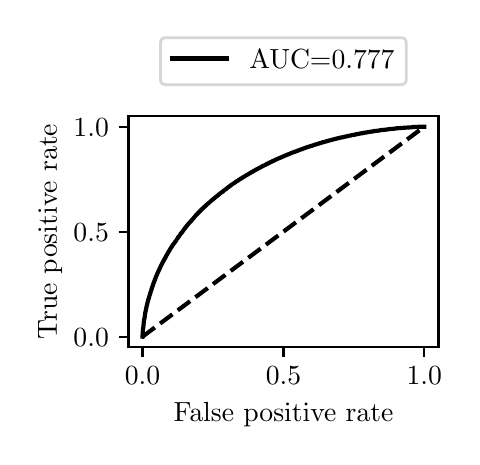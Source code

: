 \begingroup%
\makeatletter%
\begin{pgfpicture}%
\pgfpathrectangle{\pgfpointorigin}{\pgfqpoint{2.122in}{2.047in}}%
\pgfusepath{use as bounding box, clip}%
\begin{pgfscope}%
\pgfsetbuttcap%
\pgfsetmiterjoin%
\definecolor{currentfill}{rgb}{1.0,1.0,1.0}%
\pgfsetfillcolor{currentfill}%
\pgfsetlinewidth{0.0pt}%
\definecolor{currentstroke}{rgb}{1.0,1.0,1.0}%
\pgfsetstrokecolor{currentstroke}%
\pgfsetdash{}{0pt}%
\pgfpathmoveto{\pgfqpoint{0.0in}{0.0in}}%
\pgfpathlineto{\pgfqpoint{2.122in}{0.0in}}%
\pgfpathlineto{\pgfqpoint{2.122in}{2.047in}}%
\pgfpathlineto{\pgfqpoint{0.0in}{2.047in}}%
\pgfpathlineto{\pgfqpoint{0.0in}{0.0in}}%
\pgfpathclose%
\pgfusepath{fill}%
\end{pgfscope}%
\begin{pgfscope}%
\pgfsetbuttcap%
\pgfsetmiterjoin%
\definecolor{currentfill}{rgb}{1.0,1.0,1.0}%
\pgfsetfillcolor{currentfill}%
\pgfsetlinewidth{0.0pt}%
\definecolor{currentstroke}{rgb}{0.0,0.0,0.0}%
\pgfsetstrokecolor{currentstroke}%
\pgfsetstrokeopacity{0.0}%
\pgfsetdash{}{0pt}%
\pgfpathmoveto{\pgfqpoint{0.504in}{0.449in}}%
\pgfpathlineto{\pgfqpoint{2.054in}{0.449in}}%
\pgfpathlineto{\pgfqpoint{2.054in}{1.604in}}%
\pgfpathlineto{\pgfqpoint{0.504in}{1.604in}}%
\pgfpathlineto{\pgfqpoint{0.504in}{0.449in}}%
\pgfpathclose%
\pgfusepath{fill}%
\end{pgfscope}%
\begin{pgfscope}%
\pgfsetbuttcap%
\pgfsetroundjoin%
\definecolor{currentfill}{rgb}{0.0,0.0,0.0}%
\pgfsetfillcolor{currentfill}%
\pgfsetlinewidth{0.803pt}%
\definecolor{currentstroke}{rgb}{0.0,0.0,0.0}%
\pgfsetstrokecolor{currentstroke}%
\pgfsetdash{}{0pt}%
\pgfsys@defobject{currentmarker}{\pgfqpoint{0.0in}{-0.049in}}{\pgfqpoint{0.0in}{0.0in}}{%
\pgfpathmoveto{\pgfqpoint{0.0in}{0.0in}}%
\pgfpathlineto{\pgfqpoint{0.0in}{-0.049in}}%
\pgfusepath{stroke,fill}%
}%
\begin{pgfscope}%
\pgfsys@transformshift{0.574in}{0.449in}%
\pgfsys@useobject{currentmarker}{}%
\end{pgfscope}%
\end{pgfscope}%
\begin{pgfscope}%
\definecolor{textcolor}{rgb}{0.0,0.0,0.0}%
\pgfsetstrokecolor{textcolor}%
\pgfsetfillcolor{textcolor}%
\pgftext[x=0.574in,y=0.352in,,top]{\color{textcolor}\rmfamily\fontsize{10.0}{12.0}\selectfont \(\displaystyle {0.0}\)}%
\end{pgfscope}%
\begin{pgfscope}%
\pgfsetbuttcap%
\pgfsetroundjoin%
\definecolor{currentfill}{rgb}{0.0,0.0,0.0}%
\pgfsetfillcolor{currentfill}%
\pgfsetlinewidth{0.803pt}%
\definecolor{currentstroke}{rgb}{0.0,0.0,0.0}%
\pgfsetstrokecolor{currentstroke}%
\pgfsetdash{}{0pt}%
\pgfsys@defobject{currentmarker}{\pgfqpoint{0.0in}{-0.049in}}{\pgfqpoint{0.0in}{0.0in}}{%
\pgfpathmoveto{\pgfqpoint{0.0in}{0.0in}}%
\pgfpathlineto{\pgfqpoint{0.0in}{-0.049in}}%
\pgfusepath{stroke,fill}%
}%
\begin{pgfscope}%
\pgfsys@transformshift{1.279in}{0.449in}%
\pgfsys@useobject{currentmarker}{}%
\end{pgfscope}%
\end{pgfscope}%
\begin{pgfscope}%
\definecolor{textcolor}{rgb}{0.0,0.0,0.0}%
\pgfsetstrokecolor{textcolor}%
\pgfsetfillcolor{textcolor}%
\pgftext[x=1.279in,y=0.352in,,top]{\color{textcolor}\rmfamily\fontsize{10.0}{12.0}\selectfont \(\displaystyle {0.5}\)}%
\end{pgfscope}%
\begin{pgfscope}%
\pgfsetbuttcap%
\pgfsetroundjoin%
\definecolor{currentfill}{rgb}{0.0,0.0,0.0}%
\pgfsetfillcolor{currentfill}%
\pgfsetlinewidth{0.803pt}%
\definecolor{currentstroke}{rgb}{0.0,0.0,0.0}%
\pgfsetstrokecolor{currentstroke}%
\pgfsetdash{}{0pt}%
\pgfsys@defobject{currentmarker}{\pgfqpoint{0.0in}{-0.049in}}{\pgfqpoint{0.0in}{0.0in}}{%
\pgfpathmoveto{\pgfqpoint{0.0in}{0.0in}}%
\pgfpathlineto{\pgfqpoint{0.0in}{-0.049in}}%
\pgfusepath{stroke,fill}%
}%
\begin{pgfscope}%
\pgfsys@transformshift{1.983in}{0.449in}%
\pgfsys@useobject{currentmarker}{}%
\end{pgfscope}%
\end{pgfscope}%
\begin{pgfscope}%
\definecolor{textcolor}{rgb}{0.0,0.0,0.0}%
\pgfsetstrokecolor{textcolor}%
\pgfsetfillcolor{textcolor}%
\pgftext[x=1.983in,y=0.352in,,top]{\color{textcolor}\rmfamily\fontsize{10.0}{12.0}\selectfont \(\displaystyle {1.0}\)}%
\end{pgfscope}%
\begin{pgfscope}%
\definecolor{textcolor}{rgb}{0.0,0.0,0.0}%
\pgfsetstrokecolor{textcolor}%
\pgfsetfillcolor{textcolor}%
\pgftext[x=1.279in,y=0.173in,,top]{\color{textcolor}\rmfamily\fontsize{10.0}{12.0}\selectfont False positive rate}%
\end{pgfscope}%
\begin{pgfscope}%
\pgfsetbuttcap%
\pgfsetroundjoin%
\definecolor{currentfill}{rgb}{0.0,0.0,0.0}%
\pgfsetfillcolor{currentfill}%
\pgfsetlinewidth{0.803pt}%
\definecolor{currentstroke}{rgb}{0.0,0.0,0.0}%
\pgfsetstrokecolor{currentstroke}%
\pgfsetdash{}{0pt}%
\pgfsys@defobject{currentmarker}{\pgfqpoint{-0.049in}{0.0in}}{\pgfqpoint{-0.0in}{0.0in}}{%
\pgfpathmoveto{\pgfqpoint{-0.0in}{0.0in}}%
\pgfpathlineto{\pgfqpoint{-0.049in}{0.0in}}%
\pgfusepath{stroke,fill}%
}%
\begin{pgfscope}%
\pgfsys@transformshift{0.504in}{0.502in}%
\pgfsys@useobject{currentmarker}{}%
\end{pgfscope}%
\end{pgfscope}%
\begin{pgfscope}%
\definecolor{textcolor}{rgb}{0.0,0.0,0.0}%
\pgfsetstrokecolor{textcolor}%
\pgfsetfillcolor{textcolor}%
\pgftext[x=0.229in, y=0.454in, left, base]{\color{textcolor}\rmfamily\fontsize{10.0}{12.0}\selectfont \(\displaystyle {0.0}\)}%
\end{pgfscope}%
\begin{pgfscope}%
\pgfsetbuttcap%
\pgfsetroundjoin%
\definecolor{currentfill}{rgb}{0.0,0.0,0.0}%
\pgfsetfillcolor{currentfill}%
\pgfsetlinewidth{0.803pt}%
\definecolor{currentstroke}{rgb}{0.0,0.0,0.0}%
\pgfsetstrokecolor{currentstroke}%
\pgfsetdash{}{0pt}%
\pgfsys@defobject{currentmarker}{\pgfqpoint{-0.049in}{0.0in}}{\pgfqpoint{-0.0in}{0.0in}}{%
\pgfpathmoveto{\pgfqpoint{-0.0in}{0.0in}}%
\pgfpathlineto{\pgfqpoint{-0.049in}{0.0in}}%
\pgfusepath{stroke,fill}%
}%
\begin{pgfscope}%
\pgfsys@transformshift{0.504in}{1.027in}%
\pgfsys@useobject{currentmarker}{}%
\end{pgfscope}%
\end{pgfscope}%
\begin{pgfscope}%
\definecolor{textcolor}{rgb}{0.0,0.0,0.0}%
\pgfsetstrokecolor{textcolor}%
\pgfsetfillcolor{textcolor}%
\pgftext[x=0.229in, y=0.979in, left, base]{\color{textcolor}\rmfamily\fontsize{10.0}{12.0}\selectfont \(\displaystyle {0.5}\)}%
\end{pgfscope}%
\begin{pgfscope}%
\pgfsetbuttcap%
\pgfsetroundjoin%
\definecolor{currentfill}{rgb}{0.0,0.0,0.0}%
\pgfsetfillcolor{currentfill}%
\pgfsetlinewidth{0.803pt}%
\definecolor{currentstroke}{rgb}{0.0,0.0,0.0}%
\pgfsetstrokecolor{currentstroke}%
\pgfsetdash{}{0pt}%
\pgfsys@defobject{currentmarker}{\pgfqpoint{-0.049in}{0.0in}}{\pgfqpoint{-0.0in}{0.0in}}{%
\pgfpathmoveto{\pgfqpoint{-0.0in}{0.0in}}%
\pgfpathlineto{\pgfqpoint{-0.049in}{0.0in}}%
\pgfusepath{stroke,fill}%
}%
\begin{pgfscope}%
\pgfsys@transformshift{0.504in}{1.552in}%
\pgfsys@useobject{currentmarker}{}%
\end{pgfscope}%
\end{pgfscope}%
\begin{pgfscope}%
\definecolor{textcolor}{rgb}{0.0,0.0,0.0}%
\pgfsetstrokecolor{textcolor}%
\pgfsetfillcolor{textcolor}%
\pgftext[x=0.229in, y=1.504in, left, base]{\color{textcolor}\rmfamily\fontsize{10.0}{12.0}\selectfont \(\displaystyle {1.0}\)}%
\end{pgfscope}%
\begin{pgfscope}%
\definecolor{textcolor}{rgb}{0.0,0.0,0.0}%
\pgfsetstrokecolor{textcolor}%
\pgfsetfillcolor{textcolor}%
\pgftext[x=0.173in,y=1.027in,,bottom,rotate=90.0]{\color{textcolor}\rmfamily\fontsize{10.0}{12.0}\selectfont True positive rate}%
\end{pgfscope}%
\begin{pgfscope}%
\pgfpathrectangle{\pgfqpoint{0.504in}{0.449in}}{\pgfqpoint{1.55in}{1.155in}}%
\pgfusepath{clip}%
\pgfsetbuttcap%
\pgfsetroundjoin%
\pgfsetlinewidth{1.506pt}%
\definecolor{currentstroke}{rgb}{0.0,0.0,0.0}%
\pgfsetstrokecolor{currentstroke}%
\pgfsetdash{{5.55pt}{2.4pt}}{0.0pt}%
\pgfpathmoveto{\pgfqpoint{0.574in}{0.502in}}%
\pgfpathlineto{\pgfqpoint{1.983in}{1.552in}}%
\pgfusepath{stroke}%
\end{pgfscope}%
\begin{pgfscope}%
\pgfpathrectangle{\pgfqpoint{0.504in}{0.449in}}{\pgfqpoint{1.55in}{1.155in}}%
\pgfusepath{clip}%
\pgfsetrectcap%
\pgfsetroundjoin%
\pgfsetlinewidth{1.506pt}%
\definecolor{currentstroke}{rgb}{0.0,0.0,0.0}%
\pgfsetstrokecolor{currentstroke}%
\pgfsetdash{}{0pt}%
\pgfpathmoveto{\pgfqpoint{0.574in}{0.502in}}%
\pgfpathlineto{\pgfqpoint{0.575in}{0.517in}}%
\pgfpathlineto{\pgfqpoint{0.575in}{0.519in}}%
\pgfpathlineto{\pgfqpoint{0.576in}{0.534in}}%
\pgfpathlineto{\pgfqpoint{0.576in}{0.535in}}%
\pgfpathlineto{\pgfqpoint{0.578in}{0.546in}}%
\pgfpathlineto{\pgfqpoint{0.578in}{0.547in}}%
\pgfpathlineto{\pgfqpoint{0.579in}{0.557in}}%
\pgfpathlineto{\pgfqpoint{0.579in}{0.558in}}%
\pgfpathlineto{\pgfqpoint{0.58in}{0.568in}}%
\pgfpathlineto{\pgfqpoint{0.58in}{0.569in}}%
\pgfpathlineto{\pgfqpoint{0.581in}{0.578in}}%
\pgfpathlineto{\pgfqpoint{0.581in}{0.579in}}%
\pgfpathlineto{\pgfqpoint{0.582in}{0.587in}}%
\pgfpathlineto{\pgfqpoint{0.583in}{0.588in}}%
\pgfpathlineto{\pgfqpoint{0.583in}{0.588in}}%
\pgfpathlineto{\pgfqpoint{0.585in}{0.6in}}%
\pgfpathlineto{\pgfqpoint{0.586in}{0.607in}}%
\pgfpathlineto{\pgfqpoint{0.586in}{0.609in}}%
\pgfpathlineto{\pgfqpoint{0.587in}{0.615in}}%
\pgfpathlineto{\pgfqpoint{0.587in}{0.616in}}%
\pgfpathlineto{\pgfqpoint{0.588in}{0.622in}}%
\pgfpathlineto{\pgfqpoint{0.588in}{0.623in}}%
\pgfpathlineto{\pgfqpoint{0.59in}{0.629in}}%
\pgfpathlineto{\pgfqpoint{0.59in}{0.63in}}%
\pgfpathlineto{\pgfqpoint{0.591in}{0.635in}}%
\pgfpathlineto{\pgfqpoint{0.591in}{0.636in}}%
\pgfpathlineto{\pgfqpoint{0.592in}{0.642in}}%
\pgfpathlineto{\pgfqpoint{0.592in}{0.643in}}%
\pgfpathlineto{\pgfqpoint{0.594in}{0.649in}}%
\pgfpathlineto{\pgfqpoint{0.594in}{0.65in}}%
\pgfpathlineto{\pgfqpoint{0.595in}{0.654in}}%
\pgfpathlineto{\pgfqpoint{0.595in}{0.655in}}%
\pgfpathlineto{\pgfqpoint{0.596in}{0.66in}}%
\pgfpathlineto{\pgfqpoint{0.596in}{0.661in}}%
\pgfpathlineto{\pgfqpoint{0.598in}{0.665in}}%
\pgfpathlineto{\pgfqpoint{0.598in}{0.666in}}%
\pgfpathlineto{\pgfqpoint{0.599in}{0.671in}}%
\pgfpathlineto{\pgfqpoint{0.599in}{0.672in}}%
\pgfpathlineto{\pgfqpoint{0.6in}{0.676in}}%
\pgfpathlineto{\pgfqpoint{0.601in}{0.678in}}%
\pgfpathlineto{\pgfqpoint{0.602in}{0.682in}}%
\pgfpathlineto{\pgfqpoint{0.602in}{0.683in}}%
\pgfpathlineto{\pgfqpoint{0.603in}{0.687in}}%
\pgfpathlineto{\pgfqpoint{0.604in}{0.688in}}%
\pgfpathlineto{\pgfqpoint{0.605in}{0.692in}}%
\pgfpathlineto{\pgfqpoint{0.605in}{0.693in}}%
\pgfpathlineto{\pgfqpoint{0.606in}{0.697in}}%
\pgfpathlineto{\pgfqpoint{0.606in}{0.698in}}%
\pgfpathlineto{\pgfqpoint{0.608in}{0.701in}}%
\pgfpathlineto{\pgfqpoint{0.608in}{0.703in}}%
\pgfpathlineto{\pgfqpoint{0.609in}{0.707in}}%
\pgfpathlineto{\pgfqpoint{0.609in}{0.708in}}%
\pgfpathlineto{\pgfqpoint{0.611in}{0.711in}}%
\pgfpathlineto{\pgfqpoint{0.611in}{0.713in}}%
\pgfpathlineto{\pgfqpoint{0.612in}{0.716in}}%
\pgfpathlineto{\pgfqpoint{0.612in}{0.718in}}%
\pgfpathlineto{\pgfqpoint{0.614in}{0.721in}}%
\pgfpathlineto{\pgfqpoint{0.614in}{0.722in}}%
\pgfpathlineto{\pgfqpoint{0.615in}{0.726in}}%
\pgfpathlineto{\pgfqpoint{0.615in}{0.727in}}%
\pgfpathlineto{\pgfqpoint{0.616in}{0.73in}}%
\pgfpathlineto{\pgfqpoint{0.617in}{0.731in}}%
\pgfpathlineto{\pgfqpoint{0.618in}{0.734in}}%
\pgfpathlineto{\pgfqpoint{0.618in}{0.736in}}%
\pgfpathlineto{\pgfqpoint{0.619in}{0.739in}}%
\pgfpathlineto{\pgfqpoint{0.62in}{0.74in}}%
\pgfpathlineto{\pgfqpoint{0.621in}{0.744in}}%
\pgfpathlineto{\pgfqpoint{0.621in}{0.745in}}%
\pgfpathlineto{\pgfqpoint{0.622in}{0.749in}}%
\pgfpathlineto{\pgfqpoint{0.623in}{0.75in}}%
\pgfpathlineto{\pgfqpoint{0.624in}{0.753in}}%
\pgfpathlineto{\pgfqpoint{0.624in}{0.754in}}%
\pgfpathlineto{\pgfqpoint{0.625in}{0.757in}}%
\pgfpathlineto{\pgfqpoint{0.626in}{0.758in}}%
\pgfpathlineto{\pgfqpoint{0.627in}{0.761in}}%
\pgfpathlineto{\pgfqpoint{0.627in}{0.762in}}%
\pgfpathlineto{\pgfqpoint{0.628in}{0.766in}}%
\pgfpathlineto{\pgfqpoint{0.629in}{0.767in}}%
\pgfpathlineto{\pgfqpoint{0.63in}{0.77in}}%
\pgfpathlineto{\pgfqpoint{0.63in}{0.771in}}%
\pgfpathlineto{\pgfqpoint{0.631in}{0.774in}}%
\pgfpathlineto{\pgfqpoint{0.632in}{0.775in}}%
\pgfpathlineto{\pgfqpoint{0.633in}{0.778in}}%
\pgfpathlineto{\pgfqpoint{0.633in}{0.779in}}%
\pgfpathlineto{\pgfqpoint{0.634in}{0.782in}}%
\pgfpathlineto{\pgfqpoint{0.635in}{0.784in}}%
\pgfpathlineto{\pgfqpoint{0.636in}{0.786in}}%
\pgfpathlineto{\pgfqpoint{0.636in}{0.787in}}%
\pgfpathlineto{\pgfqpoint{0.637in}{0.79in}}%
\pgfpathlineto{\pgfqpoint{0.638in}{0.791in}}%
\pgfpathlineto{\pgfqpoint{0.639in}{0.794in}}%
\pgfpathlineto{\pgfqpoint{0.639in}{0.795in}}%
\pgfpathlineto{\pgfqpoint{0.64in}{0.798in}}%
\pgfpathlineto{\pgfqpoint{0.641in}{0.799in}}%
\pgfpathlineto{\pgfqpoint{0.642in}{0.802in}}%
\pgfpathlineto{\pgfqpoint{0.642in}{0.803in}}%
\pgfpathlineto{\pgfqpoint{0.644in}{0.806in}}%
\pgfpathlineto{\pgfqpoint{0.644in}{0.807in}}%
\pgfpathlineto{\pgfqpoint{0.645in}{0.81in}}%
\pgfpathlineto{\pgfqpoint{0.646in}{0.811in}}%
\pgfpathlineto{\pgfqpoint{0.647in}{0.813in}}%
\pgfpathlineto{\pgfqpoint{0.647in}{0.814in}}%
\pgfpathlineto{\pgfqpoint{0.648in}{0.817in}}%
\pgfpathlineto{\pgfqpoint{0.649in}{0.818in}}%
\pgfpathlineto{\pgfqpoint{0.65in}{0.821in}}%
\pgfpathlineto{\pgfqpoint{0.65in}{0.822in}}%
\pgfpathlineto{\pgfqpoint{0.652in}{0.824in}}%
\pgfpathlineto{\pgfqpoint{0.652in}{0.825in}}%
\pgfpathlineto{\pgfqpoint{0.653in}{0.828in}}%
\pgfpathlineto{\pgfqpoint{0.654in}{0.829in}}%
\pgfpathlineto{\pgfqpoint{0.654in}{0.829in}}%
\pgfpathlineto{\pgfqpoint{0.656in}{0.835in}}%
\pgfpathlineto{\pgfqpoint{0.657in}{0.836in}}%
\pgfpathlineto{\pgfqpoint{0.658in}{0.838in}}%
\pgfpathlineto{\pgfqpoint{0.658in}{0.839in}}%
\pgfpathlineto{\pgfqpoint{0.66in}{0.842in}}%
\pgfpathlineto{\pgfqpoint{0.66in}{0.843in}}%
\pgfpathlineto{\pgfqpoint{0.661in}{0.845in}}%
\pgfpathlineto{\pgfqpoint{0.662in}{0.846in}}%
\pgfpathlineto{\pgfqpoint{0.663in}{0.849in}}%
\pgfpathlineto{\pgfqpoint{0.663in}{0.85in}}%
\pgfpathlineto{\pgfqpoint{0.664in}{0.852in}}%
\pgfpathlineto{\pgfqpoint{0.665in}{0.853in}}%
\pgfpathlineto{\pgfqpoint{0.666in}{0.856in}}%
\pgfpathlineto{\pgfqpoint{0.666in}{0.856in}}%
\pgfpathlineto{\pgfqpoint{0.667in}{0.857in}}%
\pgfpathlineto{\pgfqpoint{0.668in}{0.859in}}%
\pgfpathlineto{\pgfqpoint{0.668in}{0.86in}}%
\pgfpathlineto{\pgfqpoint{0.67in}{0.863in}}%
\pgfpathlineto{\pgfqpoint{0.67in}{0.864in}}%
\pgfpathlineto{\pgfqpoint{0.671in}{0.866in}}%
\pgfpathlineto{\pgfqpoint{0.672in}{0.867in}}%
\pgfpathlineto{\pgfqpoint{0.672in}{0.867in}}%
\pgfpathlineto{\pgfqpoint{0.673in}{0.869in}}%
\pgfpathlineto{\pgfqpoint{0.673in}{0.87in}}%
\pgfpathlineto{\pgfqpoint{0.675in}{0.873in}}%
\pgfpathlineto{\pgfqpoint{0.675in}{0.874in}}%
\pgfpathlineto{\pgfqpoint{0.676in}{0.876in}}%
\pgfpathlineto{\pgfqpoint{0.677in}{0.877in}}%
\pgfpathlineto{\pgfqpoint{0.678in}{0.879in}}%
\pgfpathlineto{\pgfqpoint{0.679in}{0.88in}}%
\pgfpathlineto{\pgfqpoint{0.68in}{0.882in}}%
\pgfpathlineto{\pgfqpoint{0.68in}{0.883in}}%
\pgfpathlineto{\pgfqpoint{0.681in}{0.885in}}%
\pgfpathlineto{\pgfqpoint{0.681in}{0.885in}}%
\pgfpathlineto{\pgfqpoint{0.682in}{0.886in}}%
\pgfpathlineto{\pgfqpoint{0.683in}{0.888in}}%
\pgfpathlineto{\pgfqpoint{0.684in}{0.889in}}%
\pgfpathlineto{\pgfqpoint{0.685in}{0.891in}}%
\pgfpathlineto{\pgfqpoint{0.686in}{0.892in}}%
\pgfpathlineto{\pgfqpoint{0.687in}{0.894in}}%
\pgfpathlineto{\pgfqpoint{0.687in}{0.896in}}%
\pgfpathlineto{\pgfqpoint{0.689in}{0.898in}}%
\pgfpathlineto{\pgfqpoint{0.689in}{0.898in}}%
\pgfpathlineto{\pgfqpoint{0.691in}{0.901in}}%
\pgfpathlineto{\pgfqpoint{0.691in}{0.903in}}%
\pgfpathlineto{\pgfqpoint{0.692in}{0.905in}}%
\pgfpathlineto{\pgfqpoint{0.693in}{0.906in}}%
\pgfpathlineto{\pgfqpoint{0.694in}{0.908in}}%
\pgfpathlineto{\pgfqpoint{0.694in}{0.909in}}%
\pgfpathlineto{\pgfqpoint{0.696in}{0.911in}}%
\pgfpathlineto{\pgfqpoint{0.696in}{0.912in}}%
\pgfpathlineto{\pgfqpoint{0.697in}{0.914in}}%
\pgfpathlineto{\pgfqpoint{0.698in}{0.915in}}%
\pgfpathlineto{\pgfqpoint{0.699in}{0.917in}}%
\pgfpathlineto{\pgfqpoint{0.7in}{0.918in}}%
\pgfpathlineto{\pgfqpoint{0.701in}{0.92in}}%
\pgfpathlineto{\pgfqpoint{0.701in}{0.921in}}%
\pgfpathlineto{\pgfqpoint{0.703in}{0.923in}}%
\pgfpathlineto{\pgfqpoint{0.703in}{0.924in}}%
\pgfpathlineto{\pgfqpoint{0.704in}{0.926in}}%
\pgfpathlineto{\pgfqpoint{0.705in}{0.928in}}%
\pgfpathlineto{\pgfqpoint{0.706in}{0.929in}}%
\pgfpathlineto{\pgfqpoint{0.707in}{0.93in}}%
\pgfpathlineto{\pgfqpoint{0.708in}{0.932in}}%
\pgfpathlineto{\pgfqpoint{0.709in}{0.933in}}%
\pgfpathlineto{\pgfqpoint{0.71in}{0.935in}}%
\pgfpathlineto{\pgfqpoint{0.71in}{0.937in}}%
\pgfpathlineto{\pgfqpoint{0.712in}{0.938in}}%
\pgfpathlineto{\pgfqpoint{0.712in}{0.939in}}%
\pgfpathlineto{\pgfqpoint{0.713in}{0.941in}}%
\pgfpathlineto{\pgfqpoint{0.714in}{0.942in}}%
\pgfpathlineto{\pgfqpoint{0.715in}{0.944in}}%
\pgfpathlineto{\pgfqpoint{0.716in}{0.945in}}%
\pgfpathlineto{\pgfqpoint{0.717in}{0.947in}}%
\pgfpathlineto{\pgfqpoint{0.718in}{0.948in}}%
\pgfpathlineto{\pgfqpoint{0.719in}{0.95in}}%
\pgfpathlineto{\pgfqpoint{0.72in}{0.951in}}%
\pgfpathlineto{\pgfqpoint{0.721in}{0.952in}}%
\pgfpathlineto{\pgfqpoint{0.721in}{0.954in}}%
\pgfpathlineto{\pgfqpoint{0.722in}{0.955in}}%
\pgfpathlineto{\pgfqpoint{0.723in}{0.956in}}%
\pgfpathlineto{\pgfqpoint{0.724in}{0.958in}}%
\pgfpathlineto{\pgfqpoint{0.725in}{0.959in}}%
\pgfpathlineto{\pgfqpoint{0.726in}{0.961in}}%
\pgfpathlineto{\pgfqpoint{0.727in}{0.962in}}%
\pgfpathlineto{\pgfqpoint{0.728in}{0.964in}}%
\pgfpathlineto{\pgfqpoint{0.729in}{0.965in}}%
\pgfpathlineto{\pgfqpoint{0.73in}{0.966in}}%
\pgfpathlineto{\pgfqpoint{0.731in}{0.967in}}%
\pgfpathlineto{\pgfqpoint{0.733in}{0.97in}}%
\pgfpathlineto{\pgfqpoint{0.734in}{0.971in}}%
\pgfpathlineto{\pgfqpoint{0.735in}{0.973in}}%
\pgfpathlineto{\pgfqpoint{0.736in}{0.974in}}%
\pgfpathlineto{\pgfqpoint{0.737in}{0.976in}}%
\pgfpathlineto{\pgfqpoint{0.737in}{0.976in}}%
\pgfpathlineto{\pgfqpoint{0.738in}{0.977in}}%
\pgfpathlineto{\pgfqpoint{0.739in}{0.978in}}%
\pgfpathlineto{\pgfqpoint{0.74in}{0.979in}}%
\pgfpathlineto{\pgfqpoint{0.741in}{0.981in}}%
\pgfpathlineto{\pgfqpoint{0.742in}{0.982in}}%
\pgfpathlineto{\pgfqpoint{0.743in}{0.984in}}%
\pgfpathlineto{\pgfqpoint{0.743in}{0.985in}}%
\pgfpathlineto{\pgfqpoint{0.745in}{0.986in}}%
\pgfpathlineto{\pgfqpoint{0.745in}{0.988in}}%
\pgfpathlineto{\pgfqpoint{0.747in}{0.989in}}%
\pgfpathlineto{\pgfqpoint{0.747in}{0.99in}}%
\pgfpathlineto{\pgfqpoint{0.748in}{0.992in}}%
\pgfpathlineto{\pgfqpoint{0.749in}{0.993in}}%
\pgfpathlineto{\pgfqpoint{0.75in}{0.995in}}%
\pgfpathlineto{\pgfqpoint{0.751in}{0.996in}}%
\pgfpathlineto{\pgfqpoint{0.752in}{0.998in}}%
\pgfpathlineto{\pgfqpoint{0.753in}{0.999in}}%
\pgfpathlineto{\pgfqpoint{0.754in}{1.001in}}%
\pgfpathlineto{\pgfqpoint{0.755in}{1.002in}}%
\pgfpathlineto{\pgfqpoint{0.756in}{1.003in}}%
\pgfpathlineto{\pgfqpoint{0.757in}{1.004in}}%
\pgfpathlineto{\pgfqpoint{0.758in}{1.006in}}%
\pgfpathlineto{\pgfqpoint{0.759in}{1.007in}}%
\pgfpathlineto{\pgfqpoint{0.76in}{1.009in}}%
\pgfpathlineto{\pgfqpoint{0.76in}{1.01in}}%
\pgfpathlineto{\pgfqpoint{0.762in}{1.011in}}%
\pgfpathlineto{\pgfqpoint{0.762in}{1.012in}}%
\pgfpathlineto{\pgfqpoint{0.764in}{1.014in}}%
\pgfpathlineto{\pgfqpoint{0.764in}{1.015in}}%
\pgfpathlineto{\pgfqpoint{0.765in}{1.017in}}%
\pgfpathlineto{\pgfqpoint{0.766in}{1.018in}}%
\pgfpathlineto{\pgfqpoint{0.767in}{1.019in}}%
\pgfpathlineto{\pgfqpoint{0.768in}{1.02in}}%
\pgfpathlineto{\pgfqpoint{0.77in}{1.022in}}%
\pgfpathlineto{\pgfqpoint{0.771in}{1.023in}}%
\pgfpathlineto{\pgfqpoint{0.772in}{1.024in}}%
\pgfpathlineto{\pgfqpoint{0.772in}{1.025in}}%
\pgfpathlineto{\pgfqpoint{0.774in}{1.027in}}%
\pgfpathlineto{\pgfqpoint{0.775in}{1.028in}}%
\pgfpathlineto{\pgfqpoint{0.776in}{1.03in}}%
\pgfpathlineto{\pgfqpoint{0.776in}{1.031in}}%
\pgfpathlineto{\pgfqpoint{0.778in}{1.032in}}%
\pgfpathlineto{\pgfqpoint{0.778in}{1.033in}}%
\pgfpathlineto{\pgfqpoint{0.779in}{1.035in}}%
\pgfpathlineto{\pgfqpoint{0.78in}{1.036in}}%
\pgfpathlineto{\pgfqpoint{0.781in}{1.037in}}%
\pgfpathlineto{\pgfqpoint{0.782in}{1.038in}}%
\pgfpathlineto{\pgfqpoint{0.783in}{1.04in}}%
\pgfpathlineto{\pgfqpoint{0.784in}{1.041in}}%
\pgfpathlineto{\pgfqpoint{0.785in}{1.043in}}%
\pgfpathlineto{\pgfqpoint{0.786in}{1.044in}}%
\pgfpathlineto{\pgfqpoint{0.787in}{1.045in}}%
\pgfpathlineto{\pgfqpoint{0.788in}{1.046in}}%
\pgfpathlineto{\pgfqpoint{0.789in}{1.048in}}%
\pgfpathlineto{\pgfqpoint{0.79in}{1.049in}}%
\pgfpathlineto{\pgfqpoint{0.791in}{1.05in}}%
\pgfpathlineto{\pgfqpoint{0.792in}{1.051in}}%
\pgfpathlineto{\pgfqpoint{0.793in}{1.053in}}%
\pgfpathlineto{\pgfqpoint{0.794in}{1.054in}}%
\pgfpathlineto{\pgfqpoint{0.795in}{1.055in}}%
\pgfpathlineto{\pgfqpoint{0.796in}{1.056in}}%
\pgfpathlineto{\pgfqpoint{0.797in}{1.058in}}%
\pgfpathlineto{\pgfqpoint{0.798in}{1.059in}}%
\pgfpathlineto{\pgfqpoint{0.799in}{1.06in}}%
\pgfpathlineto{\pgfqpoint{0.8in}{1.061in}}%
\pgfpathlineto{\pgfqpoint{0.801in}{1.063in}}%
\pgfpathlineto{\pgfqpoint{0.802in}{1.064in}}%
\pgfpathlineto{\pgfqpoint{0.803in}{1.065in}}%
\pgfpathlineto{\pgfqpoint{0.804in}{1.066in}}%
\pgfpathlineto{\pgfqpoint{0.806in}{1.067in}}%
\pgfpathlineto{\pgfqpoint{0.806in}{1.069in}}%
\pgfpathlineto{\pgfqpoint{0.807in}{1.07in}}%
\pgfpathlineto{\pgfqpoint{0.808in}{1.071in}}%
\pgfpathlineto{\pgfqpoint{0.81in}{1.072in}}%
\pgfpathlineto{\pgfqpoint{0.81in}{1.073in}}%
\pgfpathlineto{\pgfqpoint{0.812in}{1.074in}}%
\pgfpathlineto{\pgfqpoint{0.813in}{1.076in}}%
\pgfpathlineto{\pgfqpoint{0.814in}{1.077in}}%
\pgfpathlineto{\pgfqpoint{0.815in}{1.078in}}%
\pgfpathlineto{\pgfqpoint{0.816in}{1.079in}}%
\pgfpathlineto{\pgfqpoint{0.817in}{1.08in}}%
\pgfpathlineto{\pgfqpoint{0.817in}{1.08in}}%
\pgfpathlineto{\pgfqpoint{0.818in}{1.082in}}%
\pgfpathlineto{\pgfqpoint{0.819in}{1.084in}}%
\pgfpathlineto{\pgfqpoint{0.821in}{1.085in}}%
\pgfpathlineto{\pgfqpoint{0.821in}{1.086in}}%
\pgfpathlineto{\pgfqpoint{0.823in}{1.087in}}%
\pgfpathlineto{\pgfqpoint{0.824in}{1.088in}}%
\pgfpathlineto{\pgfqpoint{0.825in}{1.089in}}%
\pgfpathlineto{\pgfqpoint{0.826in}{1.09in}}%
\pgfpathlineto{\pgfqpoint{0.827in}{1.092in}}%
\pgfpathlineto{\pgfqpoint{0.828in}{1.093in}}%
\pgfpathlineto{\pgfqpoint{0.829in}{1.094in}}%
\pgfpathlineto{\pgfqpoint{0.83in}{1.095in}}%
\pgfpathlineto{\pgfqpoint{0.831in}{1.097in}}%
\pgfpathlineto{\pgfqpoint{0.832in}{1.098in}}%
\pgfpathlineto{\pgfqpoint{0.833in}{1.099in}}%
\pgfpathlineto{\pgfqpoint{0.833in}{1.099in}}%
\pgfpathlineto{\pgfqpoint{0.834in}{1.1in}}%
\pgfpathlineto{\pgfqpoint{0.836in}{1.102in}}%
\pgfpathlineto{\pgfqpoint{0.836in}{1.103in}}%
\pgfpathlineto{\pgfqpoint{0.837in}{1.104in}}%
\pgfpathlineto{\pgfqpoint{0.838in}{1.105in}}%
\pgfpathlineto{\pgfqpoint{0.84in}{1.106in}}%
\pgfpathlineto{\pgfqpoint{0.84in}{1.108in}}%
\pgfpathlineto{\pgfqpoint{0.841in}{1.109in}}%
\pgfpathlineto{\pgfqpoint{0.842in}{1.11in}}%
\pgfpathlineto{\pgfqpoint{0.844in}{1.111in}}%
\pgfpathlineto{\pgfqpoint{0.845in}{1.112in}}%
\pgfpathlineto{\pgfqpoint{0.846in}{1.113in}}%
\pgfpathlineto{\pgfqpoint{0.847in}{1.114in}}%
\pgfpathlineto{\pgfqpoint{0.847in}{1.114in}}%
\pgfpathlineto{\pgfqpoint{0.848in}{1.115in}}%
\pgfpathlineto{\pgfqpoint{0.849in}{1.117in}}%
\pgfpathlineto{\pgfqpoint{0.85in}{1.118in}}%
\pgfpathlineto{\pgfqpoint{0.85in}{1.118in}}%
\pgfpathlineto{\pgfqpoint{0.851in}{1.119in}}%
\pgfpathlineto{\pgfqpoint{0.852in}{1.12in}}%
\pgfpathlineto{\pgfqpoint{0.853in}{1.121in}}%
\pgfpathlineto{\pgfqpoint{0.854in}{1.122in}}%
\pgfpathlineto{\pgfqpoint{0.855in}{1.123in}}%
\pgfpathlineto{\pgfqpoint{0.856in}{1.124in}}%
\pgfpathlineto{\pgfqpoint{0.857in}{1.125in}}%
\pgfpathlineto{\pgfqpoint{0.858in}{1.127in}}%
\pgfpathlineto{\pgfqpoint{0.86in}{1.128in}}%
\pgfpathlineto{\pgfqpoint{0.861in}{1.129in}}%
\pgfpathlineto{\pgfqpoint{0.862in}{1.13in}}%
\pgfpathlineto{\pgfqpoint{0.863in}{1.131in}}%
\pgfpathlineto{\pgfqpoint{0.863in}{1.131in}}%
\pgfpathlineto{\pgfqpoint{0.864in}{1.132in}}%
\pgfpathlineto{\pgfqpoint{0.865in}{1.133in}}%
\pgfpathlineto{\pgfqpoint{0.866in}{1.134in}}%
\pgfpathlineto{\pgfqpoint{0.867in}{1.136in}}%
\pgfpathlineto{\pgfqpoint{0.867in}{1.136in}}%
\pgfpathlineto{\pgfqpoint{0.869in}{1.137in}}%
\pgfpathlineto{\pgfqpoint{0.87in}{1.138in}}%
\pgfpathlineto{\pgfqpoint{0.871in}{1.139in}}%
\pgfpathlineto{\pgfqpoint{0.872in}{1.14in}}%
\pgfpathlineto{\pgfqpoint{0.872in}{1.14in}}%
\pgfpathlineto{\pgfqpoint{0.873in}{1.141in}}%
\pgfpathlineto{\pgfqpoint{0.874in}{1.142in}}%
\pgfpathlineto{\pgfqpoint{0.876in}{1.143in}}%
\pgfpathlineto{\pgfqpoint{0.877in}{1.145in}}%
\pgfpathlineto{\pgfqpoint{0.878in}{1.146in}}%
\pgfpathlineto{\pgfqpoint{0.879in}{1.147in}}%
\pgfpathlineto{\pgfqpoint{0.88in}{1.148in}}%
\pgfpathlineto{\pgfqpoint{0.881in}{1.149in}}%
\pgfpathlineto{\pgfqpoint{0.883in}{1.15in}}%
\pgfpathlineto{\pgfqpoint{0.884in}{1.151in}}%
\pgfpathlineto{\pgfqpoint{0.885in}{1.152in}}%
\pgfpathlineto{\pgfqpoint{0.886in}{1.153in}}%
\pgfpathlineto{\pgfqpoint{0.887in}{1.154in}}%
\pgfpathlineto{\pgfqpoint{0.888in}{1.155in}}%
\pgfpathlineto{\pgfqpoint{0.888in}{1.155in}}%
\pgfpathlineto{\pgfqpoint{0.89in}{1.156in}}%
\pgfpathlineto{\pgfqpoint{0.891in}{1.158in}}%
\pgfpathlineto{\pgfqpoint{0.891in}{1.158in}}%
\pgfpathlineto{\pgfqpoint{0.892in}{1.159in}}%
\pgfpathlineto{\pgfqpoint{0.893in}{1.16in}}%
\pgfpathlineto{\pgfqpoint{0.894in}{1.161in}}%
\pgfpathlineto{\pgfqpoint{0.896in}{1.162in}}%
\pgfpathlineto{\pgfqpoint{0.897in}{1.163in}}%
\pgfpathlineto{\pgfqpoint{0.898in}{1.164in}}%
\pgfpathlineto{\pgfqpoint{0.899in}{1.165in}}%
\pgfpathlineto{\pgfqpoint{0.9in}{1.166in}}%
\pgfpathlineto{\pgfqpoint{0.901in}{1.167in}}%
\pgfpathlineto{\pgfqpoint{0.902in}{1.168in}}%
\pgfpathlineto{\pgfqpoint{0.902in}{1.168in}}%
\pgfpathlineto{\pgfqpoint{0.904in}{1.169in}}%
\pgfpathlineto{\pgfqpoint{0.905in}{1.17in}}%
\pgfpathlineto{\pgfqpoint{0.905in}{1.17in}}%
\pgfpathlineto{\pgfqpoint{0.906in}{1.171in}}%
\pgfpathlineto{\pgfqpoint{0.907in}{1.172in}}%
\pgfpathlineto{\pgfqpoint{0.907in}{1.172in}}%
\pgfpathlineto{\pgfqpoint{0.908in}{1.174in}}%
\pgfpathlineto{\pgfqpoint{0.91in}{1.174in}}%
\pgfpathlineto{\pgfqpoint{0.911in}{1.176in}}%
\pgfpathlineto{\pgfqpoint{0.912in}{1.176in}}%
\pgfpathlineto{\pgfqpoint{0.913in}{1.178in}}%
\pgfpathlineto{\pgfqpoint{0.915in}{1.178in}}%
\pgfpathlineto{\pgfqpoint{0.915in}{1.178in}}%
\pgfpathlineto{\pgfqpoint{0.916in}{1.18in}}%
\pgfpathlineto{\pgfqpoint{0.917in}{1.181in}}%
\pgfpathlineto{\pgfqpoint{0.919in}{1.182in}}%
\pgfpathlineto{\pgfqpoint{0.92in}{1.183in}}%
\pgfpathlineto{\pgfqpoint{0.921in}{1.184in}}%
\pgfpathlineto{\pgfqpoint{0.922in}{1.185in}}%
\pgfpathlineto{\pgfqpoint{0.924in}{1.186in}}%
\pgfpathlineto{\pgfqpoint{0.925in}{1.187in}}%
\pgfpathlineto{\pgfqpoint{0.925in}{1.187in}}%
\pgfpathlineto{\pgfqpoint{0.926in}{1.188in}}%
\pgfpathlineto{\pgfqpoint{0.927in}{1.189in}}%
\pgfpathlineto{\pgfqpoint{0.928in}{1.19in}}%
\pgfpathlineto{\pgfqpoint{0.929in}{1.191in}}%
\pgfpathlineto{\pgfqpoint{0.931in}{1.192in}}%
\pgfpathlineto{\pgfqpoint{0.932in}{1.193in}}%
\pgfpathlineto{\pgfqpoint{0.933in}{1.194in}}%
\pgfpathlineto{\pgfqpoint{0.934in}{1.195in}}%
\pgfpathlineto{\pgfqpoint{0.936in}{1.196in}}%
\pgfpathlineto{\pgfqpoint{0.937in}{1.197in}}%
\pgfpathlineto{\pgfqpoint{0.938in}{1.198in}}%
\pgfpathlineto{\pgfqpoint{0.939in}{1.199in}}%
\pgfpathlineto{\pgfqpoint{0.94in}{1.201in}}%
\pgfpathlineto{\pgfqpoint{0.941in}{1.201in}}%
\pgfpathlineto{\pgfqpoint{0.941in}{1.201in}}%
\pgfpathlineto{\pgfqpoint{0.943in}{1.203in}}%
\pgfpathlineto{\pgfqpoint{0.944in}{1.203in}}%
\pgfpathlineto{\pgfqpoint{0.944in}{1.203in}}%
\pgfpathlineto{\pgfqpoint{0.945in}{1.204in}}%
\pgfpathlineto{\pgfqpoint{0.946in}{1.205in}}%
\pgfpathlineto{\pgfqpoint{0.948in}{1.206in}}%
\pgfpathlineto{\pgfqpoint{0.949in}{1.207in}}%
\pgfpathlineto{\pgfqpoint{0.95in}{1.208in}}%
\pgfpathlineto{\pgfqpoint{0.951in}{1.209in}}%
\pgfpathlineto{\pgfqpoint{0.953in}{1.21in}}%
\pgfpathlineto{\pgfqpoint{0.954in}{1.211in}}%
\pgfpathlineto{\pgfqpoint{0.954in}{1.211in}}%
\pgfpathlineto{\pgfqpoint{0.956in}{1.213in}}%
\pgfpathlineto{\pgfqpoint{0.957in}{1.214in}}%
\pgfpathlineto{\pgfqpoint{0.958in}{1.215in}}%
\pgfpathlineto{\pgfqpoint{0.96in}{1.216in}}%
\pgfpathlineto{\pgfqpoint{0.961in}{1.217in}}%
\pgfpathlineto{\pgfqpoint{0.962in}{1.218in}}%
\pgfpathlineto{\pgfqpoint{0.963in}{1.219in}}%
\pgfpathlineto{\pgfqpoint{0.963in}{1.219in}}%
\pgfpathlineto{\pgfqpoint{0.965in}{1.22in}}%
\pgfpathlineto{\pgfqpoint{0.966in}{1.221in}}%
\pgfpathlineto{\pgfqpoint{0.967in}{1.222in}}%
\pgfpathlineto{\pgfqpoint{0.968in}{1.222in}}%
\pgfpathlineto{\pgfqpoint{0.97in}{1.224in}}%
\pgfpathlineto{\pgfqpoint{0.971in}{1.224in}}%
\pgfpathlineto{\pgfqpoint{0.972in}{1.225in}}%
\pgfpathlineto{\pgfqpoint{0.973in}{1.226in}}%
\pgfpathlineto{\pgfqpoint{0.975in}{1.227in}}%
\pgfpathlineto{\pgfqpoint{0.976in}{1.228in}}%
\pgfpathlineto{\pgfqpoint{0.977in}{1.229in}}%
\pgfpathlineto{\pgfqpoint{0.978in}{1.23in}}%
\pgfpathlineto{\pgfqpoint{0.98in}{1.232in}}%
\pgfpathlineto{\pgfqpoint{0.981in}{1.232in}}%
\pgfpathlineto{\pgfqpoint{0.983in}{1.234in}}%
\pgfpathlineto{\pgfqpoint{0.984in}{1.234in}}%
\pgfpathlineto{\pgfqpoint{0.984in}{1.234in}}%
\pgfpathlineto{\pgfqpoint{0.985in}{1.236in}}%
\pgfpathlineto{\pgfqpoint{0.986in}{1.236in}}%
\pgfpathlineto{\pgfqpoint{0.988in}{1.238in}}%
\pgfpathlineto{\pgfqpoint{0.989in}{1.238in}}%
\pgfpathlineto{\pgfqpoint{0.99in}{1.239in}}%
\pgfpathlineto{\pgfqpoint{0.991in}{1.24in}}%
\pgfpathlineto{\pgfqpoint{0.993in}{1.241in}}%
\pgfpathlineto{\pgfqpoint{0.994in}{1.242in}}%
\pgfpathlineto{\pgfqpoint{0.994in}{1.242in}}%
\pgfpathlineto{\pgfqpoint{0.995in}{1.243in}}%
\pgfpathlineto{\pgfqpoint{0.996in}{1.244in}}%
\pgfpathlineto{\pgfqpoint{0.998in}{1.245in}}%
\pgfpathlineto{\pgfqpoint{0.999in}{1.246in}}%
\pgfpathlineto{\pgfqpoint{1.001in}{1.247in}}%
\pgfpathlineto{\pgfqpoint{1.002in}{1.248in}}%
\pgfpathlineto{\pgfqpoint{1.003in}{1.249in}}%
\pgfpathlineto{\pgfqpoint{1.004in}{1.25in}}%
\pgfpathlineto{\pgfqpoint{1.006in}{1.251in}}%
\pgfpathlineto{\pgfqpoint{1.007in}{1.252in}}%
\pgfpathlineto{\pgfqpoint{1.008in}{1.253in}}%
\pgfpathlineto{\pgfqpoint{1.01in}{1.254in}}%
\pgfpathlineto{\pgfqpoint{1.011in}{1.255in}}%
\pgfpathlineto{\pgfqpoint{1.012in}{1.256in}}%
\pgfpathlineto{\pgfqpoint{1.014in}{1.257in}}%
\pgfpathlineto{\pgfqpoint{1.015in}{1.258in}}%
\pgfpathlineto{\pgfqpoint{1.016in}{1.259in}}%
\pgfpathlineto{\pgfqpoint{1.017in}{1.26in}}%
\pgfpathlineto{\pgfqpoint{1.017in}{1.26in}}%
\pgfpathlineto{\pgfqpoint{1.019in}{1.261in}}%
\pgfpathlineto{\pgfqpoint{1.02in}{1.262in}}%
\pgfpathlineto{\pgfqpoint{1.022in}{1.263in}}%
\pgfpathlineto{\pgfqpoint{1.023in}{1.264in}}%
\pgfpathlineto{\pgfqpoint{1.024in}{1.265in}}%
\pgfpathlineto{\pgfqpoint{1.026in}{1.265in}}%
\pgfpathlineto{\pgfqpoint{1.027in}{1.267in}}%
\pgfpathlineto{\pgfqpoint{1.028in}{1.267in}}%
\pgfpathlineto{\pgfqpoint{1.03in}{1.269in}}%
\pgfpathlineto{\pgfqpoint{1.031in}{1.269in}}%
\pgfpathlineto{\pgfqpoint{1.033in}{1.27in}}%
\pgfpathlineto{\pgfqpoint{1.034in}{1.271in}}%
\pgfpathlineto{\pgfqpoint{1.036in}{1.272in}}%
\pgfpathlineto{\pgfqpoint{1.037in}{1.273in}}%
\pgfpathlineto{\pgfqpoint{1.038in}{1.274in}}%
\pgfpathlineto{\pgfqpoint{1.039in}{1.275in}}%
\pgfpathlineto{\pgfqpoint{1.041in}{1.276in}}%
\pgfpathlineto{\pgfqpoint{1.042in}{1.277in}}%
\pgfpathlineto{\pgfqpoint{1.043in}{1.278in}}%
\pgfpathlineto{\pgfqpoint{1.045in}{1.279in}}%
\pgfpathlineto{\pgfqpoint{1.046in}{1.279in}}%
\pgfpathlineto{\pgfqpoint{1.048in}{1.281in}}%
\pgfpathlineto{\pgfqpoint{1.049in}{1.281in}}%
\pgfpathlineto{\pgfqpoint{1.051in}{1.282in}}%
\pgfpathlineto{\pgfqpoint{1.052in}{1.283in}}%
\pgfpathlineto{\pgfqpoint{1.054in}{1.284in}}%
\pgfpathlineto{\pgfqpoint{1.055in}{1.285in}}%
\pgfpathlineto{\pgfqpoint{1.056in}{1.286in}}%
\pgfpathlineto{\pgfqpoint{1.057in}{1.287in}}%
\pgfpathlineto{\pgfqpoint{1.059in}{1.288in}}%
\pgfpathlineto{\pgfqpoint{1.06in}{1.289in}}%
\pgfpathlineto{\pgfqpoint{1.062in}{1.29in}}%
\pgfpathlineto{\pgfqpoint{1.063in}{1.291in}}%
\pgfpathlineto{\pgfqpoint{1.065in}{1.292in}}%
\pgfpathlineto{\pgfqpoint{1.066in}{1.292in}}%
\pgfpathlineto{\pgfqpoint{1.068in}{1.293in}}%
\pgfpathlineto{\pgfqpoint{1.069in}{1.294in}}%
\pgfpathlineto{\pgfqpoint{1.071in}{1.295in}}%
\pgfpathlineto{\pgfqpoint{1.072in}{1.296in}}%
\pgfpathlineto{\pgfqpoint{1.074in}{1.297in}}%
\pgfpathlineto{\pgfqpoint{1.075in}{1.298in}}%
\pgfpathlineto{\pgfqpoint{1.077in}{1.299in}}%
\pgfpathlineto{\pgfqpoint{1.078in}{1.3in}}%
\pgfpathlineto{\pgfqpoint{1.08in}{1.301in}}%
\pgfpathlineto{\pgfqpoint{1.081in}{1.301in}}%
\pgfpathlineto{\pgfqpoint{1.083in}{1.303in}}%
\pgfpathlineto{\pgfqpoint{1.084in}{1.303in}}%
\pgfpathlineto{\pgfqpoint{1.086in}{1.304in}}%
\pgfpathlineto{\pgfqpoint{1.087in}{1.305in}}%
\pgfpathlineto{\pgfqpoint{1.089in}{1.306in}}%
\pgfpathlineto{\pgfqpoint{1.09in}{1.307in}}%
\pgfpathlineto{\pgfqpoint{1.092in}{1.308in}}%
\pgfpathlineto{\pgfqpoint{1.093in}{1.309in}}%
\pgfpathlineto{\pgfqpoint{1.093in}{1.309in}}%
\pgfpathlineto{\pgfqpoint{1.095in}{1.31in}}%
\pgfpathlineto{\pgfqpoint{1.096in}{1.31in}}%
\pgfpathlineto{\pgfqpoint{1.098in}{1.312in}}%
\pgfpathlineto{\pgfqpoint{1.099in}{1.312in}}%
\pgfpathlineto{\pgfqpoint{1.101in}{1.313in}}%
\pgfpathlineto{\pgfqpoint{1.102in}{1.314in}}%
\pgfpathlineto{\pgfqpoint{1.104in}{1.315in}}%
\pgfpathlineto{\pgfqpoint{1.105in}{1.316in}}%
\pgfpathlineto{\pgfqpoint{1.105in}{1.316in}}%
\pgfpathlineto{\pgfqpoint{1.107in}{1.317in}}%
\pgfpathlineto{\pgfqpoint{1.108in}{1.318in}}%
\pgfpathlineto{\pgfqpoint{1.11in}{1.319in}}%
\pgfpathlineto{\pgfqpoint{1.111in}{1.319in}}%
\pgfpathlineto{\pgfqpoint{1.113in}{1.32in}}%
\pgfpathlineto{\pgfqpoint{1.114in}{1.321in}}%
\pgfpathlineto{\pgfqpoint{1.116in}{1.322in}}%
\pgfpathlineto{\pgfqpoint{1.117in}{1.323in}}%
\pgfpathlineto{\pgfqpoint{1.119in}{1.324in}}%
\pgfpathlineto{\pgfqpoint{1.12in}{1.325in}}%
\pgfpathlineto{\pgfqpoint{1.122in}{1.326in}}%
\pgfpathlineto{\pgfqpoint{1.123in}{1.326in}}%
\pgfpathlineto{\pgfqpoint{1.125in}{1.327in}}%
\pgfpathlineto{\pgfqpoint{1.126in}{1.328in}}%
\pgfpathlineto{\pgfqpoint{1.128in}{1.329in}}%
\pgfpathlineto{\pgfqpoint{1.129in}{1.33in}}%
\pgfpathlineto{\pgfqpoint{1.131in}{1.331in}}%
\pgfpathlineto{\pgfqpoint{1.132in}{1.332in}}%
\pgfpathlineto{\pgfqpoint{1.134in}{1.333in}}%
\pgfpathlineto{\pgfqpoint{1.135in}{1.333in}}%
\pgfpathlineto{\pgfqpoint{1.137in}{1.334in}}%
\pgfpathlineto{\pgfqpoint{1.138in}{1.335in}}%
\pgfpathlineto{\pgfqpoint{1.138in}{1.335in}}%
\pgfpathlineto{\pgfqpoint{1.14in}{1.336in}}%
\pgfpathlineto{\pgfqpoint{1.141in}{1.337in}}%
\pgfpathlineto{\pgfqpoint{1.143in}{1.338in}}%
\pgfpathlineto{\pgfqpoint{1.144in}{1.338in}}%
\pgfpathlineto{\pgfqpoint{1.146in}{1.339in}}%
\pgfpathlineto{\pgfqpoint{1.146in}{1.34in}}%
\pgfpathlineto{\pgfqpoint{1.148in}{1.34in}}%
\pgfpathlineto{\pgfqpoint{1.15in}{1.341in}}%
\pgfpathlineto{\pgfqpoint{1.151in}{1.342in}}%
\pgfpathlineto{\pgfqpoint{1.153in}{1.343in}}%
\pgfpathlineto{\pgfqpoint{1.154in}{1.343in}}%
\pgfpathlineto{\pgfqpoint{1.156in}{1.345in}}%
\pgfpathlineto{\pgfqpoint{1.157in}{1.345in}}%
\pgfpathlineto{\pgfqpoint{1.16in}{1.346in}}%
\pgfpathlineto{\pgfqpoint{1.161in}{1.347in}}%
\pgfpathlineto{\pgfqpoint{1.163in}{1.348in}}%
\pgfpathlineto{\pgfqpoint{1.164in}{1.348in}}%
\pgfpathlineto{\pgfqpoint{1.166in}{1.35in}}%
\pgfpathlineto{\pgfqpoint{1.167in}{1.35in}}%
\pgfpathlineto{\pgfqpoint{1.169in}{1.351in}}%
\pgfpathlineto{\pgfqpoint{1.17in}{1.352in}}%
\pgfpathlineto{\pgfqpoint{1.172in}{1.353in}}%
\pgfpathlineto{\pgfqpoint{1.173in}{1.354in}}%
\pgfpathlineto{\pgfqpoint{1.175in}{1.355in}}%
\pgfpathlineto{\pgfqpoint{1.176in}{1.355in}}%
\pgfpathlineto{\pgfqpoint{1.178in}{1.356in}}%
\pgfpathlineto{\pgfqpoint{1.179in}{1.357in}}%
\pgfpathlineto{\pgfqpoint{1.179in}{1.357in}}%
\pgfpathlineto{\pgfqpoint{1.182in}{1.358in}}%
\pgfpathlineto{\pgfqpoint{1.183in}{1.358in}}%
\pgfpathlineto{\pgfqpoint{1.185in}{1.36in}}%
\pgfpathlineto{\pgfqpoint{1.186in}{1.36in}}%
\pgfpathlineto{\pgfqpoint{1.189in}{1.361in}}%
\pgfpathlineto{\pgfqpoint{1.19in}{1.362in}}%
\pgfpathlineto{\pgfqpoint{1.19in}{1.362in}}%
\pgfpathlineto{\pgfqpoint{1.192in}{1.363in}}%
\pgfpathlineto{\pgfqpoint{1.193in}{1.364in}}%
\pgfpathlineto{\pgfqpoint{1.195in}{1.365in}}%
\pgfpathlineto{\pgfqpoint{1.196in}{1.365in}}%
\pgfpathlineto{\pgfqpoint{1.199in}{1.366in}}%
\pgfpathlineto{\pgfqpoint{1.2in}{1.367in}}%
\pgfpathlineto{\pgfqpoint{1.202in}{1.368in}}%
\pgfpathlineto{\pgfqpoint{1.203in}{1.369in}}%
\pgfpathlineto{\pgfqpoint{1.205in}{1.37in}}%
\pgfpathlineto{\pgfqpoint{1.206in}{1.37in}}%
\pgfpathlineto{\pgfqpoint{1.208in}{1.371in}}%
\pgfpathlineto{\pgfqpoint{1.209in}{1.372in}}%
\pgfpathlineto{\pgfqpoint{1.209in}{1.372in}}%
\pgfpathlineto{\pgfqpoint{1.212in}{1.373in}}%
\pgfpathlineto{\pgfqpoint{1.213in}{1.374in}}%
\pgfpathlineto{\pgfqpoint{1.215in}{1.375in}}%
\pgfpathlineto{\pgfqpoint{1.216in}{1.375in}}%
\pgfpathlineto{\pgfqpoint{1.219in}{1.376in}}%
\pgfpathlineto{\pgfqpoint{1.22in}{1.377in}}%
\pgfpathlineto{\pgfqpoint{1.22in}{1.377in}}%
\pgfpathlineto{\pgfqpoint{1.222in}{1.378in}}%
\pgfpathlineto{\pgfqpoint{1.223in}{1.379in}}%
\pgfpathlineto{\pgfqpoint{1.225in}{1.38in}}%
\pgfpathlineto{\pgfqpoint{1.226in}{1.38in}}%
\pgfpathlineto{\pgfqpoint{1.226in}{1.38in}}%
\pgfpathlineto{\pgfqpoint{1.229in}{1.381in}}%
\pgfpathlineto{\pgfqpoint{1.23in}{1.382in}}%
\pgfpathlineto{\pgfqpoint{1.232in}{1.383in}}%
\pgfpathlineto{\pgfqpoint{1.233in}{1.383in}}%
\pgfpathlineto{\pgfqpoint{1.235in}{1.384in}}%
\pgfpathlineto{\pgfqpoint{1.236in}{1.385in}}%
\pgfpathlineto{\pgfqpoint{1.236in}{1.385in}}%
\pgfpathlineto{\pgfqpoint{1.239in}{1.386in}}%
\pgfpathlineto{\pgfqpoint{1.24in}{1.387in}}%
\pgfpathlineto{\pgfqpoint{1.24in}{1.387in}}%
\pgfpathlineto{\pgfqpoint{1.242in}{1.388in}}%
\pgfpathlineto{\pgfqpoint{1.243in}{1.388in}}%
\pgfpathlineto{\pgfqpoint{1.245in}{1.389in}}%
\pgfpathlineto{\pgfqpoint{1.247in}{1.39in}}%
\pgfpathlineto{\pgfqpoint{1.249in}{1.391in}}%
\pgfpathlineto{\pgfqpoint{1.25in}{1.391in}}%
\pgfpathlineto{\pgfqpoint{1.253in}{1.393in}}%
\pgfpathlineto{\pgfqpoint{1.254in}{1.393in}}%
\pgfpathlineto{\pgfqpoint{1.254in}{1.393in}}%
\pgfpathlineto{\pgfqpoint{1.257in}{1.394in}}%
\pgfpathlineto{\pgfqpoint{1.258in}{1.395in}}%
\pgfpathlineto{\pgfqpoint{1.258in}{1.395in}}%
\pgfpathlineto{\pgfqpoint{1.26in}{1.396in}}%
\pgfpathlineto{\pgfqpoint{1.261in}{1.396in}}%
\pgfpathlineto{\pgfqpoint{1.264in}{1.397in}}%
\pgfpathlineto{\pgfqpoint{1.265in}{1.398in}}%
\pgfpathlineto{\pgfqpoint{1.268in}{1.399in}}%
\pgfpathlineto{\pgfqpoint{1.269in}{1.399in}}%
\pgfpathlineto{\pgfqpoint{1.272in}{1.4in}}%
\pgfpathlineto{\pgfqpoint{1.273in}{1.401in}}%
\pgfpathlineto{\pgfqpoint{1.275in}{1.402in}}%
\pgfpathlineto{\pgfqpoint{1.277in}{1.403in}}%
\pgfpathlineto{\pgfqpoint{1.279in}{1.404in}}%
\pgfpathlineto{\pgfqpoint{1.281in}{1.404in}}%
\pgfpathlineto{\pgfqpoint{1.283in}{1.405in}}%
\pgfpathlineto{\pgfqpoint{1.284in}{1.406in}}%
\pgfpathlineto{\pgfqpoint{1.287in}{1.407in}}%
\pgfpathlineto{\pgfqpoint{1.288in}{1.407in}}%
\pgfpathlineto{\pgfqpoint{1.288in}{1.407in}}%
\pgfpathlineto{\pgfqpoint{1.29in}{1.409in}}%
\pgfpathlineto{\pgfqpoint{1.292in}{1.409in}}%
\pgfpathlineto{\pgfqpoint{1.292in}{1.409in}}%
\pgfpathlineto{\pgfqpoint{1.294in}{1.41in}}%
\pgfpathlineto{\pgfqpoint{1.295in}{1.411in}}%
\pgfpathlineto{\pgfqpoint{1.298in}{1.412in}}%
\pgfpathlineto{\pgfqpoint{1.299in}{1.412in}}%
\pgfpathlineto{\pgfqpoint{1.299in}{1.412in}}%
\pgfpathlineto{\pgfqpoint{1.302in}{1.413in}}%
\pgfpathlineto{\pgfqpoint{1.303in}{1.414in}}%
\pgfpathlineto{\pgfqpoint{1.306in}{1.415in}}%
\pgfpathlineto{\pgfqpoint{1.307in}{1.415in}}%
\pgfpathlineto{\pgfqpoint{1.307in}{1.415in}}%
\pgfpathlineto{\pgfqpoint{1.309in}{1.416in}}%
\pgfpathlineto{\pgfqpoint{1.311in}{1.417in}}%
\pgfpathlineto{\pgfqpoint{1.313in}{1.418in}}%
\pgfpathlineto{\pgfqpoint{1.314in}{1.418in}}%
\pgfpathlineto{\pgfqpoint{1.317in}{1.42in}}%
\pgfpathlineto{\pgfqpoint{1.318in}{1.42in}}%
\pgfpathlineto{\pgfqpoint{1.321in}{1.421in}}%
\pgfpathlineto{\pgfqpoint{1.322in}{1.421in}}%
\pgfpathlineto{\pgfqpoint{1.325in}{1.423in}}%
\pgfpathlineto{\pgfqpoint{1.326in}{1.423in}}%
\pgfpathlineto{\pgfqpoint{1.329in}{1.424in}}%
\pgfpathlineto{\pgfqpoint{1.33in}{1.425in}}%
\pgfpathlineto{\pgfqpoint{1.333in}{1.426in}}%
\pgfpathlineto{\pgfqpoint{1.335in}{1.426in}}%
\pgfpathlineto{\pgfqpoint{1.337in}{1.427in}}%
\pgfpathlineto{\pgfqpoint{1.339in}{1.428in}}%
\pgfpathlineto{\pgfqpoint{1.342in}{1.429in}}%
\pgfpathlineto{\pgfqpoint{1.343in}{1.429in}}%
\pgfpathlineto{\pgfqpoint{1.343in}{1.429in}}%
\pgfpathlineto{\pgfqpoint{1.346in}{1.43in}}%
\pgfpathlineto{\pgfqpoint{1.347in}{1.431in}}%
\pgfpathlineto{\pgfqpoint{1.35in}{1.432in}}%
\pgfpathlineto{\pgfqpoint{1.351in}{1.432in}}%
\pgfpathlineto{\pgfqpoint{1.351in}{1.432in}}%
\pgfpathlineto{\pgfqpoint{1.354in}{1.433in}}%
\pgfpathlineto{\pgfqpoint{1.355in}{1.434in}}%
\pgfpathlineto{\pgfqpoint{1.358in}{1.435in}}%
\pgfpathlineto{\pgfqpoint{1.359in}{1.435in}}%
\pgfpathlineto{\pgfqpoint{1.362in}{1.437in}}%
\pgfpathlineto{\pgfqpoint{1.363in}{1.437in}}%
\pgfpathlineto{\pgfqpoint{1.363in}{1.437in}}%
\pgfpathlineto{\pgfqpoint{1.366in}{1.438in}}%
\pgfpathlineto{\pgfqpoint{1.368in}{1.438in}}%
\pgfpathlineto{\pgfqpoint{1.37in}{1.439in}}%
\pgfpathlineto{\pgfqpoint{1.371in}{1.44in}}%
\pgfpathlineto{\pgfqpoint{1.375in}{1.441in}}%
\pgfpathlineto{\pgfqpoint{1.376in}{1.441in}}%
\pgfpathlineto{\pgfqpoint{1.379in}{1.443in}}%
\pgfpathlineto{\pgfqpoint{1.38in}{1.443in}}%
\pgfpathlineto{\pgfqpoint{1.38in}{1.443in}}%
\pgfpathlineto{\pgfqpoint{1.383in}{1.444in}}%
\pgfpathlineto{\pgfqpoint{1.384in}{1.445in}}%
\pgfpathlineto{\pgfqpoint{1.384in}{1.445in}}%
\pgfpathlineto{\pgfqpoint{1.388in}{1.446in}}%
\pgfpathlineto{\pgfqpoint{1.389in}{1.446in}}%
\pgfpathlineto{\pgfqpoint{1.392in}{1.447in}}%
\pgfpathlineto{\pgfqpoint{1.393in}{1.448in}}%
\pgfpathlineto{\pgfqpoint{1.396in}{1.449in}}%
\pgfpathlineto{\pgfqpoint{1.397in}{1.449in}}%
\pgfpathlineto{\pgfqpoint{1.397in}{1.449in}}%
\pgfpathlineto{\pgfqpoint{1.401in}{1.45in}}%
\pgfpathlineto{\pgfqpoint{1.402in}{1.451in}}%
\pgfpathlineto{\pgfqpoint{1.406in}{1.452in}}%
\pgfpathlineto{\pgfqpoint{1.407in}{1.452in}}%
\pgfpathlineto{\pgfqpoint{1.407in}{1.452in}}%
\pgfpathlineto{\pgfqpoint{1.41in}{1.453in}}%
\pgfpathlineto{\pgfqpoint{1.411in}{1.454in}}%
\pgfpathlineto{\pgfqpoint{1.414in}{1.455in}}%
\pgfpathlineto{\pgfqpoint{1.416in}{1.455in}}%
\pgfpathlineto{\pgfqpoint{1.416in}{1.455in}}%
\pgfpathlineto{\pgfqpoint{1.419in}{1.456in}}%
\pgfpathlineto{\pgfqpoint{1.42in}{1.456in}}%
\pgfpathlineto{\pgfqpoint{1.424in}{1.458in}}%
\pgfpathlineto{\pgfqpoint{1.425in}{1.458in}}%
\pgfpathlineto{\pgfqpoint{1.428in}{1.459in}}%
\pgfpathlineto{\pgfqpoint{1.429in}{1.459in}}%
\pgfpathlineto{\pgfqpoint{1.433in}{1.461in}}%
\pgfpathlineto{\pgfqpoint{1.434in}{1.461in}}%
\pgfpathlineto{\pgfqpoint{1.434in}{1.461in}}%
\pgfpathlineto{\pgfqpoint{1.437in}{1.462in}}%
\pgfpathlineto{\pgfqpoint{1.438in}{1.462in}}%
\pgfpathlineto{\pgfqpoint{1.438in}{1.462in}}%
\pgfpathlineto{\pgfqpoint{1.442in}{1.464in}}%
\pgfpathlineto{\pgfqpoint{1.443in}{1.464in}}%
\pgfpathlineto{\pgfqpoint{1.447in}{1.465in}}%
\pgfpathlineto{\pgfqpoint{1.448in}{1.465in}}%
\pgfpathlineto{\pgfqpoint{1.451in}{1.466in}}%
\pgfpathlineto{\pgfqpoint{1.452in}{1.467in}}%
\pgfpathlineto{\pgfqpoint{1.456in}{1.468in}}%
\pgfpathlineto{\pgfqpoint{1.457in}{1.468in}}%
\pgfpathlineto{\pgfqpoint{1.461in}{1.469in}}%
\pgfpathlineto{\pgfqpoint{1.462in}{1.47in}}%
\pgfpathlineto{\pgfqpoint{1.465in}{1.471in}}%
\pgfpathlineto{\pgfqpoint{1.467in}{1.471in}}%
\pgfpathlineto{\pgfqpoint{1.47in}{1.472in}}%
\pgfpathlineto{\pgfqpoint{1.471in}{1.473in}}%
\pgfpathlineto{\pgfqpoint{1.471in}{1.473in}}%
\pgfpathlineto{\pgfqpoint{1.475in}{1.474in}}%
\pgfpathlineto{\pgfqpoint{1.476in}{1.474in}}%
\pgfpathlineto{\pgfqpoint{1.476in}{1.474in}}%
\pgfpathlineto{\pgfqpoint{1.48in}{1.475in}}%
\pgfpathlineto{\pgfqpoint{1.481in}{1.475in}}%
\pgfpathlineto{\pgfqpoint{1.485in}{1.476in}}%
\pgfpathlineto{\pgfqpoint{1.486in}{1.477in}}%
\pgfpathlineto{\pgfqpoint{1.486in}{1.477in}}%
\pgfpathlineto{\pgfqpoint{1.49in}{1.478in}}%
\pgfpathlineto{\pgfqpoint{1.492in}{1.478in}}%
\pgfpathlineto{\pgfqpoint{1.495in}{1.479in}}%
\pgfpathlineto{\pgfqpoint{1.496in}{1.48in}}%
\pgfpathlineto{\pgfqpoint{1.501in}{1.481in}}%
\pgfpathlineto{\pgfqpoint{1.502in}{1.481in}}%
\pgfpathlineto{\pgfqpoint{1.506in}{1.482in}}%
\pgfpathlineto{\pgfqpoint{1.507in}{1.483in}}%
\pgfpathlineto{\pgfqpoint{1.512in}{1.484in}}%
\pgfpathlineto{\pgfqpoint{1.513in}{1.484in}}%
\pgfpathlineto{\pgfqpoint{1.513in}{1.484in}}%
\pgfpathlineto{\pgfqpoint{1.517in}{1.485in}}%
\pgfpathlineto{\pgfqpoint{1.518in}{1.485in}}%
\pgfpathlineto{\pgfqpoint{1.522in}{1.487in}}%
\pgfpathlineto{\pgfqpoint{1.523in}{1.487in}}%
\pgfpathlineto{\pgfqpoint{1.527in}{1.488in}}%
\pgfpathlineto{\pgfqpoint{1.528in}{1.488in}}%
\pgfpathlineto{\pgfqpoint{1.533in}{1.489in}}%
\pgfpathlineto{\pgfqpoint{1.534in}{1.49in}}%
\pgfpathlineto{\pgfqpoint{1.538in}{1.491in}}%
\pgfpathlineto{\pgfqpoint{1.539in}{1.491in}}%
\pgfpathlineto{\pgfqpoint{1.544in}{1.492in}}%
\pgfpathlineto{\pgfqpoint{1.545in}{1.492in}}%
\pgfpathlineto{\pgfqpoint{1.549in}{1.494in}}%
\pgfpathlineto{\pgfqpoint{1.55in}{1.494in}}%
\pgfpathlineto{\pgfqpoint{1.555in}{1.495in}}%
\pgfpathlineto{\pgfqpoint{1.556in}{1.495in}}%
\pgfpathlineto{\pgfqpoint{1.556in}{1.495in}}%
\pgfpathlineto{\pgfqpoint{1.561in}{1.496in}}%
\pgfpathlineto{\pgfqpoint{1.562in}{1.497in}}%
\pgfpathlineto{\pgfqpoint{1.562in}{1.497in}}%
\pgfpathlineto{\pgfqpoint{1.567in}{1.498in}}%
\pgfpathlineto{\pgfqpoint{1.568in}{1.498in}}%
\pgfpathlineto{\pgfqpoint{1.574in}{1.499in}}%
\pgfpathlineto{\pgfqpoint{1.575in}{1.499in}}%
\pgfpathlineto{\pgfqpoint{1.575in}{1.499in}}%
\pgfpathlineto{\pgfqpoint{1.579in}{1.5in}}%
\pgfpathlineto{\pgfqpoint{1.58in}{1.5in}}%
\pgfpathlineto{\pgfqpoint{1.58in}{1.5in}}%
\pgfpathlineto{\pgfqpoint{1.585in}{1.502in}}%
\pgfpathlineto{\pgfqpoint{1.586in}{1.502in}}%
\pgfpathlineto{\pgfqpoint{1.591in}{1.503in}}%
\pgfpathlineto{\pgfqpoint{1.592in}{1.503in}}%
\pgfpathlineto{\pgfqpoint{1.598in}{1.504in}}%
\pgfpathlineto{\pgfqpoint{1.599in}{1.505in}}%
\pgfpathlineto{\pgfqpoint{1.599in}{1.505in}}%
\pgfpathlineto{\pgfqpoint{1.604in}{1.506in}}%
\pgfpathlineto{\pgfqpoint{1.605in}{1.506in}}%
\pgfpathlineto{\pgfqpoint{1.61in}{1.507in}}%
\pgfpathlineto{\pgfqpoint{1.611in}{1.507in}}%
\pgfpathlineto{\pgfqpoint{1.617in}{1.508in}}%
\pgfpathlineto{\pgfqpoint{1.618in}{1.509in}}%
\pgfpathlineto{\pgfqpoint{1.618in}{1.509in}}%
\pgfpathlineto{\pgfqpoint{1.623in}{1.51in}}%
\pgfpathlineto{\pgfqpoint{1.625in}{1.51in}}%
\pgfpathlineto{\pgfqpoint{1.63in}{1.511in}}%
\pgfpathlineto{\pgfqpoint{1.631in}{1.511in}}%
\pgfpathlineto{\pgfqpoint{1.637in}{1.512in}}%
\pgfpathlineto{\pgfqpoint{1.638in}{1.513in}}%
\pgfpathlineto{\pgfqpoint{1.638in}{1.513in}}%
\pgfpathlineto{\pgfqpoint{1.643in}{1.514in}}%
\pgfpathlineto{\pgfqpoint{1.645in}{1.514in}}%
\pgfpathlineto{\pgfqpoint{1.65in}{1.515in}}%
\pgfpathlineto{\pgfqpoint{1.651in}{1.515in}}%
\pgfpathlineto{\pgfqpoint{1.656in}{1.516in}}%
\pgfpathlineto{\pgfqpoint{1.657in}{1.517in}}%
\pgfpathlineto{\pgfqpoint{1.657in}{1.517in}}%
\pgfpathlineto{\pgfqpoint{1.664in}{1.518in}}%
\pgfpathlineto{\pgfqpoint{1.665in}{1.518in}}%
\pgfpathlineto{\pgfqpoint{1.67in}{1.519in}}%
\pgfpathlineto{\pgfqpoint{1.672in}{1.519in}}%
\pgfpathlineto{\pgfqpoint{1.678in}{1.52in}}%
\pgfpathlineto{\pgfqpoint{1.679in}{1.521in}}%
\pgfpathlineto{\pgfqpoint{1.685in}{1.522in}}%
\pgfpathlineto{\pgfqpoint{1.686in}{1.522in}}%
\pgfpathlineto{\pgfqpoint{1.686in}{1.522in}}%
\pgfpathlineto{\pgfqpoint{1.692in}{1.523in}}%
\pgfpathlineto{\pgfqpoint{1.693in}{1.523in}}%
\pgfpathlineto{\pgfqpoint{1.7in}{1.524in}}%
\pgfpathlineto{\pgfqpoint{1.701in}{1.525in}}%
\pgfpathlineto{\pgfqpoint{1.708in}{1.526in}}%
\pgfpathlineto{\pgfqpoint{1.709in}{1.526in}}%
\pgfpathlineto{\pgfqpoint{1.715in}{1.527in}}%
\pgfpathlineto{\pgfqpoint{1.717in}{1.527in}}%
\pgfpathlineto{\pgfqpoint{1.725in}{1.528in}}%
\pgfpathlineto{\pgfqpoint{1.726in}{1.529in}}%
\pgfpathlineto{\pgfqpoint{1.734in}{1.53in}}%
\pgfpathlineto{\pgfqpoint{1.735in}{1.53in}}%
\pgfpathlineto{\pgfqpoint{1.735in}{1.53in}}%
\pgfpathlineto{\pgfqpoint{1.742in}{1.531in}}%
\pgfpathlineto{\pgfqpoint{1.743in}{1.531in}}%
\pgfpathlineto{\pgfqpoint{1.751in}{1.532in}}%
\pgfpathlineto{\pgfqpoint{1.752in}{1.532in}}%
\pgfpathlineto{\pgfqpoint{1.752in}{1.532in}}%
\pgfpathlineto{\pgfqpoint{1.76in}{1.533in}}%
\pgfpathlineto{\pgfqpoint{1.761in}{1.534in}}%
\pgfpathlineto{\pgfqpoint{1.768in}{1.535in}}%
\pgfpathlineto{\pgfqpoint{1.769in}{1.535in}}%
\pgfpathlineto{\pgfqpoint{1.769in}{1.535in}}%
\pgfpathlineto{\pgfqpoint{1.777in}{1.536in}}%
\pgfpathlineto{\pgfqpoint{1.778in}{1.536in}}%
\pgfpathlineto{\pgfqpoint{1.778in}{1.536in}}%
\pgfpathlineto{\pgfqpoint{1.789in}{1.537in}}%
\pgfpathlineto{\pgfqpoint{1.79in}{1.537in}}%
\pgfpathlineto{\pgfqpoint{1.79in}{1.537in}}%
\pgfpathlineto{\pgfqpoint{1.8in}{1.538in}}%
\pgfpathlineto{\pgfqpoint{1.801in}{1.539in}}%
\pgfpathlineto{\pgfqpoint{1.801in}{1.539in}}%
\pgfpathlineto{\pgfqpoint{1.809in}{1.54in}}%
\pgfpathlineto{\pgfqpoint{1.81in}{1.54in}}%
\pgfpathlineto{\pgfqpoint{1.822in}{1.541in}}%
\pgfpathlineto{\pgfqpoint{1.823in}{1.541in}}%
\pgfpathlineto{\pgfqpoint{1.823in}{1.541in}}%
\pgfpathlineto{\pgfqpoint{1.834in}{1.542in}}%
\pgfpathlineto{\pgfqpoint{1.835in}{1.542in}}%
\pgfpathlineto{\pgfqpoint{1.835in}{1.542in}}%
\pgfpathlineto{\pgfqpoint{1.846in}{1.544in}}%
\pgfpathlineto{\pgfqpoint{1.847in}{1.544in}}%
\pgfpathlineto{\pgfqpoint{1.847in}{1.544in}}%
\pgfpathlineto{\pgfqpoint{1.862in}{1.545in}}%
\pgfpathlineto{\pgfqpoint{1.863in}{1.545in}}%
\pgfpathlineto{\pgfqpoint{1.863in}{1.545in}}%
\pgfpathlineto{\pgfqpoint{1.874in}{1.546in}}%
\pgfpathlineto{\pgfqpoint{1.875in}{1.546in}}%
\pgfpathlineto{\pgfqpoint{1.888in}{1.547in}}%
\pgfpathlineto{\pgfqpoint{1.889in}{1.547in}}%
\pgfpathlineto{\pgfqpoint{1.889in}{1.547in}}%
\pgfpathlineto{\pgfqpoint{1.906in}{1.548in}}%
\pgfpathlineto{\pgfqpoint{1.907in}{1.548in}}%
\pgfpathlineto{\pgfqpoint{1.907in}{1.548in}}%
\pgfpathlineto{\pgfqpoint{1.923in}{1.549in}}%
\pgfpathlineto{\pgfqpoint{1.924in}{1.55in}}%
\pgfpathlineto{\pgfqpoint{1.924in}{1.55in}}%
\pgfpathlineto{\pgfqpoint{1.945in}{1.551in}}%
\pgfpathlineto{\pgfqpoint{1.946in}{1.551in}}%
\pgfpathlineto{\pgfqpoint{1.974in}{1.552in}}%
\pgfpathlineto{\pgfqpoint{1.975in}{1.552in}}%
\pgfpathlineto{\pgfqpoint{1.976in}{1.552in}}%
\pgfpathlineto{\pgfqpoint{1.983in}{1.552in}}%
\pgfpathlineto{\pgfqpoint{1.983in}{1.552in}}%
\pgfusepath{stroke}%
\end{pgfscope}%
\begin{pgfscope}%
\pgfsetrectcap%
\pgfsetmiterjoin%
\pgfsetlinewidth{0.803pt}%
\definecolor{currentstroke}{rgb}{0.0,0.0,0.0}%
\pgfsetstrokecolor{currentstroke}%
\pgfsetdash{}{0pt}%
\pgfpathmoveto{\pgfqpoint{0.504in}{0.449in}}%
\pgfpathlineto{\pgfqpoint{0.504in}{1.604in}}%
\pgfusepath{stroke}%
\end{pgfscope}%
\begin{pgfscope}%
\pgfsetrectcap%
\pgfsetmiterjoin%
\pgfsetlinewidth{0.803pt}%
\definecolor{currentstroke}{rgb}{0.0,0.0,0.0}%
\pgfsetstrokecolor{currentstroke}%
\pgfsetdash{}{0pt}%
\pgfpathmoveto{\pgfqpoint{2.054in}{0.449in}}%
\pgfpathlineto{\pgfqpoint{2.054in}{1.604in}}%
\pgfusepath{stroke}%
\end{pgfscope}%
\begin{pgfscope}%
\pgfsetrectcap%
\pgfsetmiterjoin%
\pgfsetlinewidth{0.803pt}%
\definecolor{currentstroke}{rgb}{0.0,0.0,0.0}%
\pgfsetstrokecolor{currentstroke}%
\pgfsetdash{}{0pt}%
\pgfpathmoveto{\pgfqpoint{0.504in}{0.449in}}%
\pgfpathlineto{\pgfqpoint{2.054in}{0.449in}}%
\pgfusepath{stroke}%
\end{pgfscope}%
\begin{pgfscope}%
\pgfsetrectcap%
\pgfsetmiterjoin%
\pgfsetlinewidth{0.803pt}%
\definecolor{currentstroke}{rgb}{0.0,0.0,0.0}%
\pgfsetstrokecolor{currentstroke}%
\pgfsetdash{}{0pt}%
\pgfpathmoveto{\pgfqpoint{0.504in}{1.604in}}%
\pgfpathlineto{\pgfqpoint{2.054in}{1.604in}}%
\pgfusepath{stroke}%
\end{pgfscope}%
\begin{pgfscope}%
\pgfsetbuttcap%
\pgfsetmiterjoin%
\definecolor{currentfill}{rgb}{1.0,1.0,1.0}%
\pgfsetfillcolor{currentfill}%
\pgfsetfillopacity{0.8}%
\pgfsetlinewidth{1.004pt}%
\definecolor{currentstroke}{rgb}{0.8,0.8,0.8}%
\pgfsetstrokecolor{currentstroke}%
\pgfsetstrokeopacity{0.8}%
\pgfsetdash{}{0pt}%
\pgfpathmoveto{\pgfqpoint{0.692in}{1.762in}}%
\pgfpathlineto{\pgfqpoint{1.865in}{1.762in}}%
\pgfpathquadraticcurveto{\pgfqpoint{1.893in}{1.762in}}{\pgfqpoint{1.893in}{1.79in}}%
\pgfpathlineto{\pgfqpoint{1.893in}{1.969in}}%
\pgfpathquadraticcurveto{\pgfqpoint{1.893in}{1.997in}}{\pgfqpoint{1.865in}{1.997in}}%
\pgfpathlineto{\pgfqpoint{0.692in}{1.997in}}%
\pgfpathquadraticcurveto{\pgfqpoint{0.664in}{1.997in}}{\pgfqpoint{0.664in}{1.969in}}%
\pgfpathlineto{\pgfqpoint{0.664in}{1.79in}}%
\pgfpathquadraticcurveto{\pgfqpoint{0.664in}{1.762in}}{\pgfqpoint{0.692in}{1.762in}}%
\pgfpathlineto{\pgfqpoint{0.692in}{1.762in}}%
\pgfpathclose%
\pgfusepath{stroke,fill}%
\end{pgfscope}%
\begin{pgfscope}%
\pgfsetrectcap%
\pgfsetroundjoin%
\pgfsetlinewidth{1.506pt}%
\definecolor{currentstroke}{rgb}{0.0,0.0,0.0}%
\pgfsetstrokecolor{currentstroke}%
\pgfsetdash{}{0pt}%
\pgfpathmoveto{\pgfqpoint{0.72in}{1.893in}}%
\pgfpathlineto{\pgfqpoint{0.858in}{1.893in}}%
\pgfpathlineto{\pgfqpoint{0.997in}{1.893in}}%
\pgfusepath{stroke}%
\end{pgfscope}%
\begin{pgfscope}%
\definecolor{textcolor}{rgb}{0.0,0.0,0.0}%
\pgfsetstrokecolor{textcolor}%
\pgfsetfillcolor{textcolor}%
\pgftext[x=1.108in,y=1.844in,left,base]{\color{textcolor}\rmfamily\fontsize{10.0}{12.0}\selectfont AUC=0.777}%
\end{pgfscope}%
\end{pgfpicture}%
\makeatother%
\endgroup%
